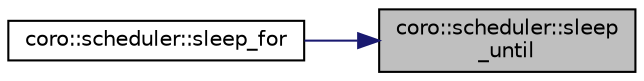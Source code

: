 digraph "coro::scheduler::sleep_until"
{
 // LATEX_PDF_SIZE
  edge [fontname="Helvetica",fontsize="10",labelfontname="Helvetica",labelfontsize="10"];
  node [fontname="Helvetica",fontsize="10",shape=record];
  rankdir="RL";
  Node1 [label="coro::scheduler::sleep\l_until",height=0.2,width=0.4,color="black", fillcolor="grey75", style="filled", fontcolor="black",tooltip="sleep until specified time point"];
  Node1 -> Node2 [dir="back",color="midnightblue",fontsize="10",style="solid",fontname="Helvetica"];
  Node2 [label="coro::scheduler::sleep_for",height=0.2,width=0.4,color="black", fillcolor="white", style="filled",URL="$classcoro_1_1scheduler_a3978238c9a009e39c463c3c06bd545c6.html#a3978238c9a009e39c463c3c06bd545c6",tooltip="sleep for specified duration"];
}
